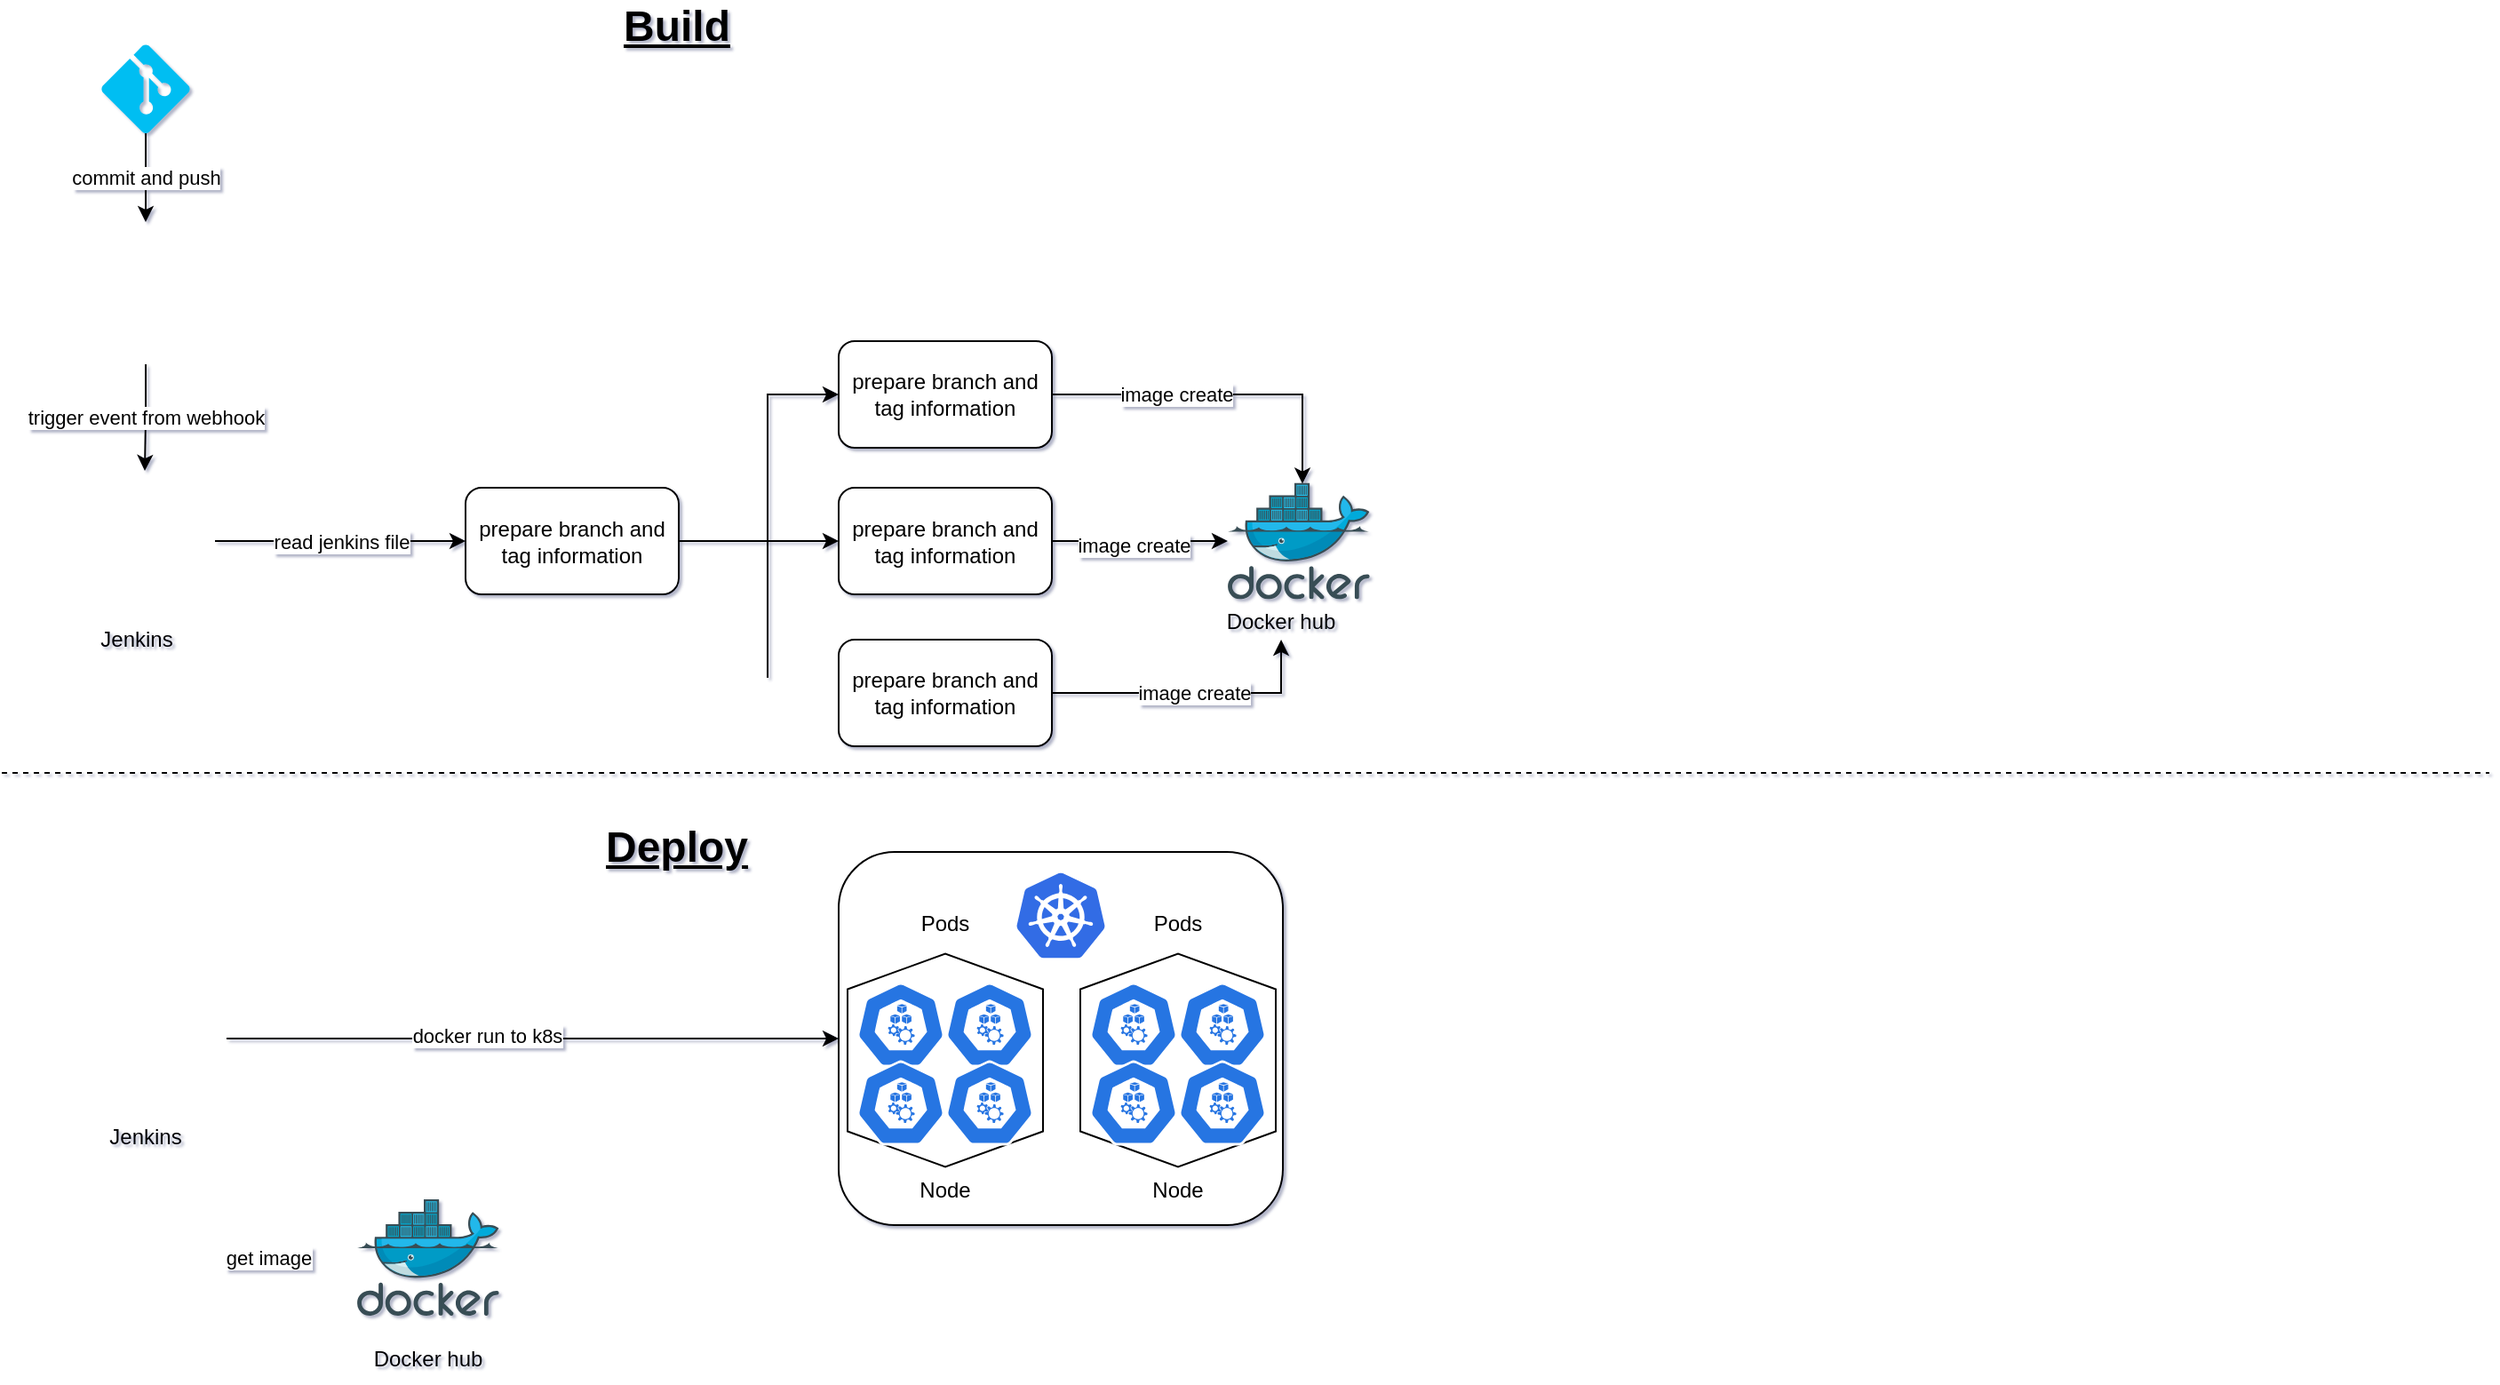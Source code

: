 <mxfile version="13.10.6" type="github"><diagram id="Y3yRvs9Tr7HNMY1S09eI" name="Page-1"><mxGraphModel dx="2767" dy="760" grid="1" gridSize="10" guides="1" tooltips="1" connect="1" arrows="1" fold="1" page="1" pageScale="1" pageWidth="827" pageHeight="1169" background="none" math="0" shadow="1"><root><mxCell id="0"/><mxCell id="1" parent="0"/><mxCell id="cCi0xss9A6dfBLPzsaxl-58" value="commit and push&lt;br&gt;" style="edgeStyle=orthogonalEdgeStyle;rounded=0;orthogonalLoop=1;jettySize=auto;html=1;" edge="1" parent="1" source="cCi0xss9A6dfBLPzsaxl-59" target="cCi0xss9A6dfBLPzsaxl-61"><mxGeometry relative="1" as="geometry"><mxPoint as="offset"/></mxGeometry></mxCell><mxCell id="cCi0xss9A6dfBLPzsaxl-59" value="" style="verticalLabelPosition=bottom;html=1;verticalAlign=top;align=center;strokeColor=none;fillColor=#00BEF2;shape=mxgraph.azure.git_repository;" vertex="1" parent="1"><mxGeometry x="-1344" y="30" width="50" height="50" as="geometry"/></mxCell><mxCell id="cCi0xss9A6dfBLPzsaxl-60" value="trigger event from webhook&lt;br&gt;" style="edgeStyle=orthogonalEdgeStyle;rounded=0;orthogonalLoop=1;jettySize=auto;html=1;" edge="1" parent="1" source="cCi0xss9A6dfBLPzsaxl-61" target="cCi0xss9A6dfBLPzsaxl-63"><mxGeometry relative="1" as="geometry"/></mxCell><mxCell id="cCi0xss9A6dfBLPzsaxl-61" value="" style="shape=image;html=1;verticalAlign=top;verticalLabelPosition=bottom;labelBackgroundColor=#ffffff;imageAspect=0;aspect=fixed;image=https://cdn2.iconfinder.com/data/icons/social-icons-circular-color/512/github-128.png" vertex="1" parent="1"><mxGeometry x="-1359" y="130" width="80" height="80" as="geometry"/></mxCell><mxCell id="cCi0xss9A6dfBLPzsaxl-62" value="read jenkins file" style="edgeStyle=orthogonalEdgeStyle;rounded=0;orthogonalLoop=1;jettySize=auto;html=1;" edge="1" parent="1" source="cCi0xss9A6dfBLPzsaxl-63" target="cCi0xss9A6dfBLPzsaxl-68"><mxGeometry relative="1" as="geometry"/></mxCell><mxCell id="cCi0xss9A6dfBLPzsaxl-63" value="" style="shape=image;html=1;verticalAlign=top;verticalLabelPosition=bottom;labelBackgroundColor=#ffffff;imageAspect=0;aspect=fixed;image=https://cdn4.iconfinder.com/data/icons/logos-brands-5/24/jenkins-128.png" vertex="1" parent="1"><mxGeometry x="-1359" y="270" width="79" height="79" as="geometry"/></mxCell><mxCell id="cCi0xss9A6dfBLPzsaxl-64" value="" style="aspect=fixed;html=1;points=[];align=center;image;fontSize=12;image=img/lib/mscae/Docker.svg;" vertex="1" parent="1"><mxGeometry x="-710" y="276.75" width="79.88" height="65.5" as="geometry"/></mxCell><mxCell id="cCi0xss9A6dfBLPzsaxl-65" value="" style="edgeStyle=orthogonalEdgeStyle;rounded=0;orthogonalLoop=1;jettySize=auto;html=1;" edge="1" parent="1" source="cCi0xss9A6dfBLPzsaxl-68" target="cCi0xss9A6dfBLPzsaxl-72"><mxGeometry relative="1" as="geometry"/></mxCell><mxCell id="cCi0xss9A6dfBLPzsaxl-66" style="edgeStyle=orthogonalEdgeStyle;rounded=0;orthogonalLoop=1;jettySize=auto;html=1;entryX=0;entryY=0.5;entryDx=0;entryDy=0;" edge="1" parent="1" source="cCi0xss9A6dfBLPzsaxl-68" target="cCi0xss9A6dfBLPzsaxl-70"><mxGeometry relative="1" as="geometry"><Array as="points"><mxPoint x="-969" y="310"/><mxPoint x="-969" y="227"/></Array></mxGeometry></mxCell><mxCell id="cCi0xss9A6dfBLPzsaxl-67" style="edgeStyle=orthogonalEdgeStyle;rounded=0;orthogonalLoop=1;jettySize=auto;html=1;entryX=0;entryY=0.5;entryDx=0;entryDy=0;" edge="1" parent="1" source="cCi0xss9A6dfBLPzsaxl-68"><mxGeometry relative="1" as="geometry"><Array as="points"><mxPoint x="-969" y="310"/><mxPoint x="-969" y="392"/></Array><mxPoint x="-929.0" y="392" as="targetPoint"/></mxGeometry></mxCell><mxCell id="cCi0xss9A6dfBLPzsaxl-68" value="prepare branch and tag information" style="rounded=1;whiteSpace=wrap;html=1;" vertex="1" parent="1"><mxGeometry x="-1139" y="279.5" width="120" height="60" as="geometry"/></mxCell><mxCell id="cCi0xss9A6dfBLPzsaxl-69" style="edgeStyle=orthogonalEdgeStyle;rounded=0;orthogonalLoop=1;jettySize=auto;html=1;entryX=0.526;entryY=0.008;entryDx=0;entryDy=0;entryPerimeter=0;" edge="1" parent="1" source="cCi0xss9A6dfBLPzsaxl-70" target="cCi0xss9A6dfBLPzsaxl-64"><mxGeometry relative="1" as="geometry"/></mxCell><mxCell id="cCi0xss9A6dfBLPzsaxl-90" value="image create" style="edgeLabel;html=1;align=center;verticalAlign=middle;resizable=0;points=[];" vertex="1" connectable="0" parent="cCi0xss9A6dfBLPzsaxl-69"><mxGeometry x="-0.493" y="2" relative="1" as="geometry"><mxPoint x="20.76" y="1.94" as="offset"/></mxGeometry></mxCell><mxCell id="cCi0xss9A6dfBLPzsaxl-70" value="prepare branch and tag information" style="rounded=1;whiteSpace=wrap;html=1;" vertex="1" parent="1"><mxGeometry x="-929" y="197" width="120" height="60" as="geometry"/></mxCell><mxCell id="cCi0xss9A6dfBLPzsaxl-78" style="edgeStyle=orthogonalEdgeStyle;rounded=0;orthogonalLoop=1;jettySize=auto;html=1;" edge="1" parent="1" source="cCi0xss9A6dfBLPzsaxl-72" target="cCi0xss9A6dfBLPzsaxl-64"><mxGeometry relative="1" as="geometry"/></mxCell><mxCell id="cCi0xss9A6dfBLPzsaxl-92" value="image create" style="edgeLabel;html=1;align=center;verticalAlign=middle;resizable=0;points=[];" vertex="1" connectable="0" parent="cCi0xss9A6dfBLPzsaxl-78"><mxGeometry x="-0.08" y="-2" relative="1" as="geometry"><mxPoint as="offset"/></mxGeometry></mxCell><mxCell id="cCi0xss9A6dfBLPzsaxl-72" value="prepare branch and tag information" style="rounded=1;whiteSpace=wrap;html=1;" vertex="1" parent="1"><mxGeometry x="-929" y="279.5" width="120" height="60" as="geometry"/></mxCell><mxCell id="cCi0xss9A6dfBLPzsaxl-91" value="image create" style="edgeStyle=orthogonalEdgeStyle;rounded=0;orthogonalLoop=1;jettySize=auto;html=1;entryX=0.5;entryY=1;entryDx=0;entryDy=0;" edge="1" parent="1" source="cCi0xss9A6dfBLPzsaxl-74" target="cCi0xss9A6dfBLPzsaxl-75"><mxGeometry relative="1" as="geometry"/></mxCell><mxCell id="cCi0xss9A6dfBLPzsaxl-74" value="prepare branch and tag information" style="rounded=1;whiteSpace=wrap;html=1;" vertex="1" parent="1"><mxGeometry x="-929" y="365" width="120" height="60" as="geometry"/></mxCell><mxCell id="cCi0xss9A6dfBLPzsaxl-75" value="Docker hub&lt;br&gt;" style="text;html=1;strokeColor=none;fillColor=none;align=center;verticalAlign=middle;whiteSpace=wrap;rounded=0;" vertex="1" parent="1"><mxGeometry x="-720.0" y="345" width="80.06" height="20" as="geometry"/></mxCell><mxCell id="cCi0xss9A6dfBLPzsaxl-79" value="Jenkins&lt;br&gt;" style="text;html=1;strokeColor=none;fillColor=none;align=center;verticalAlign=middle;whiteSpace=wrap;rounded=0;" vertex="1" parent="1"><mxGeometry x="-1344" y="355" width="40" height="20" as="geometry"/></mxCell><mxCell id="cCi0xss9A6dfBLPzsaxl-80" value="&lt;font style=&quot;font-size: 24px&quot;&gt;&lt;b&gt;&lt;u&gt;Build&lt;/u&gt;&lt;/b&gt;&lt;/font&gt;" style="text;html=1;strokeColor=none;fillColor=none;align=center;verticalAlign=middle;whiteSpace=wrap;rounded=0;" vertex="1" parent="1"><mxGeometry x="-1040" y="10" width="40" height="20" as="geometry"/></mxCell><mxCell id="cCi0xss9A6dfBLPzsaxl-119" style="edgeStyle=orthogonalEdgeStyle;rounded=0;orthogonalLoop=1;jettySize=auto;html=1;entryX=0;entryY=0.5;entryDx=0;entryDy=0;" edge="1" parent="1" source="cCi0xss9A6dfBLPzsaxl-81" target="cCi0xss9A6dfBLPzsaxl-89"><mxGeometry relative="1" as="geometry"/></mxCell><mxCell id="cCi0xss9A6dfBLPzsaxl-120" value="docker run to k8s" style="edgeLabel;html=1;align=center;verticalAlign=middle;resizable=0;points=[];" vertex="1" connectable="0" parent="cCi0xss9A6dfBLPzsaxl-119"><mxGeometry x="-0.114" y="2" relative="1" as="geometry"><mxPoint as="offset"/></mxGeometry></mxCell><mxCell id="cCi0xss9A6dfBLPzsaxl-81" value="" style="shape=image;html=1;verticalAlign=top;verticalLabelPosition=bottom;labelBackgroundColor=#ffffff;imageAspect=0;aspect=fixed;image=https://cdn4.iconfinder.com/data/icons/logos-brands-5/24/jenkins-128.png" vertex="1" parent="1"><mxGeometry x="-1363.5" y="550" width="79" height="79" as="geometry"/></mxCell><mxCell id="cCi0xss9A6dfBLPzsaxl-117" value="get image" style="edgeStyle=orthogonalEdgeStyle;rounded=0;orthogonalLoop=1;jettySize=auto;html=1;entryX=0.001;entryY=0.503;entryDx=0;entryDy=0;entryPerimeter=0;" edge="1" parent="1" source="cCi0xss9A6dfBLPzsaxl-82" target="cCi0xss9A6dfBLPzsaxl-87"><mxGeometry x="0.435" relative="1" as="geometry"><Array as="points"><mxPoint x="-1319" y="713"/></Array><mxPoint as="offset"/></mxGeometry></mxCell><mxCell id="cCi0xss9A6dfBLPzsaxl-82" value="Jenkins&lt;br&gt;" style="text;html=1;strokeColor=none;fillColor=none;align=center;verticalAlign=middle;whiteSpace=wrap;rounded=0;" vertex="1" parent="1"><mxGeometry x="-1339.5" y="635.25" width="40" height="20" as="geometry"/></mxCell><mxCell id="cCi0xss9A6dfBLPzsaxl-83" value="&lt;font style=&quot;font-size: 24px&quot;&gt;&lt;b&gt;&lt;u&gt;Deploy&lt;/u&gt;&lt;/b&gt;&lt;/font&gt;" style="text;html=1;strokeColor=none;fillColor=none;align=center;verticalAlign=middle;whiteSpace=wrap;rounded=0;" vertex="1" parent="1"><mxGeometry x="-1040" y="472" width="40" height="20" as="geometry"/></mxCell><mxCell id="cCi0xss9A6dfBLPzsaxl-86" value="" style="endArrow=none;dashed=1;html=1;" edge="1" parent="1"><mxGeometry width="50" height="50" relative="1" as="geometry"><mxPoint x="-1400" y="440" as="sourcePoint"/><mxPoint y="440" as="targetPoint"/></mxGeometry></mxCell><mxCell id="cCi0xss9A6dfBLPzsaxl-87" value="" style="aspect=fixed;html=1;points=[];align=center;image;fontSize=12;image=img/lib/mscae/Docker.svg;" vertex="1" parent="1"><mxGeometry x="-1200" y="680" width="79.88" height="65.5" as="geometry"/></mxCell><mxCell id="cCi0xss9A6dfBLPzsaxl-88" value="Docker hub&lt;br&gt;" style="text;html=1;strokeColor=none;fillColor=none;align=center;verticalAlign=middle;whiteSpace=wrap;rounded=0;" vertex="1" parent="1"><mxGeometry x="-1200.18" y="760" width="80.06" height="20" as="geometry"/></mxCell><mxCell id="cCi0xss9A6dfBLPzsaxl-89" value="" style="rounded=1;whiteSpace=wrap;html=1;" vertex="1" parent="1"><mxGeometry x="-929" y="484.5" width="250" height="210" as="geometry"/></mxCell><mxCell id="cCi0xss9A6dfBLPzsaxl-95" value="" style="aspect=fixed;html=1;points=[];align=center;image;fontSize=12;image=img/lib/mscae/Kubernetes.svg;" vertex="1" parent="1"><mxGeometry x="-829" y="496.25" width="50" height="48" as="geometry"/></mxCell><mxCell id="cCi0xss9A6dfBLPzsaxl-99" value="" style="shape=hexagon;perimeter=hexagonPerimeter2;whiteSpace=wrap;html=1;fixedSize=1;rotation=90;" vertex="1" parent="1"><mxGeometry x="-929" y="546.75" width="120" height="110" as="geometry"/></mxCell><mxCell id="cCi0xss9A6dfBLPzsaxl-101" value="" style="html=1;dashed=0;whitespace=wrap;fillColor=#2875E2;strokeColor=#ffffff;points=[[0.005,0.63,0],[0.1,0.2,0],[0.9,0.2,0],[0.5,0,0],[0.995,0.63,0],[0.72,0.99,0],[0.5,1,0],[0.28,0.99,0]];shape=mxgraph.kubernetes.icon;prIcon=node" vertex="1" parent="1"><mxGeometry x="-919" y="557.75" width="50" height="48" as="geometry"/></mxCell><mxCell id="cCi0xss9A6dfBLPzsaxl-102" value="" style="html=1;dashed=0;whitespace=wrap;fillColor=#2875E2;strokeColor=#ffffff;points=[[0.005,0.63,0],[0.1,0.2,0],[0.9,0.2,0],[0.5,0,0],[0.995,0.63,0],[0.72,0.99,0],[0.5,1,0],[0.28,0.99,0]];shape=mxgraph.kubernetes.icon;prIcon=node" vertex="1" parent="1"><mxGeometry x="-869" y="557.75" width="50" height="48" as="geometry"/></mxCell><mxCell id="cCi0xss9A6dfBLPzsaxl-103" value="" style="html=1;dashed=0;whitespace=wrap;fillColor=#2875E2;strokeColor=#ffffff;points=[[0.005,0.63,0],[0.1,0.2,0],[0.9,0.2,0],[0.5,0,0],[0.995,0.63,0],[0.72,0.99,0],[0.5,1,0],[0.28,0.99,0]];shape=mxgraph.kubernetes.icon;prIcon=node" vertex="1" parent="1"><mxGeometry x="-919" y="601.75" width="50" height="48" as="geometry"/></mxCell><mxCell id="cCi0xss9A6dfBLPzsaxl-105" value="" style="html=1;dashed=0;whitespace=wrap;fillColor=#2875E2;strokeColor=#ffffff;points=[[0.005,0.63,0],[0.1,0.2,0],[0.9,0.2,0],[0.5,0,0],[0.995,0.63,0],[0.72,0.99,0],[0.5,1,0],[0.28,0.99,0]];shape=mxgraph.kubernetes.icon;prIcon=node" vertex="1" parent="1"><mxGeometry x="-869" y="601.75" width="50" height="48" as="geometry"/></mxCell><mxCell id="cCi0xss9A6dfBLPzsaxl-106" value="Pods" style="text;html=1;strokeColor=none;fillColor=none;align=center;verticalAlign=middle;whiteSpace=wrap;rounded=0;" vertex="1" parent="1"><mxGeometry x="-889" y="514.5" width="40" height="20" as="geometry"/></mxCell><mxCell id="cCi0xss9A6dfBLPzsaxl-107" value="" style="shape=hexagon;perimeter=hexagonPerimeter2;whiteSpace=wrap;html=1;fixedSize=1;rotation=90;" vertex="1" parent="1"><mxGeometry x="-798" y="546.75" width="120" height="110" as="geometry"/></mxCell><mxCell id="cCi0xss9A6dfBLPzsaxl-108" value="" style="html=1;dashed=0;whitespace=wrap;fillColor=#2875E2;strokeColor=#ffffff;points=[[0.005,0.63,0],[0.1,0.2,0],[0.9,0.2,0],[0.5,0,0],[0.995,0.63,0],[0.72,0.99,0],[0.5,1,0],[0.28,0.99,0]];shape=mxgraph.kubernetes.icon;prIcon=node" vertex="1" parent="1"><mxGeometry x="-788" y="557.75" width="50" height="48" as="geometry"/></mxCell><mxCell id="cCi0xss9A6dfBLPzsaxl-109" value="" style="html=1;dashed=0;whitespace=wrap;fillColor=#2875E2;strokeColor=#ffffff;points=[[0.005,0.63,0],[0.1,0.2,0],[0.9,0.2,0],[0.5,0,0],[0.995,0.63,0],[0.72,0.99,0],[0.5,1,0],[0.28,0.99,0]];shape=mxgraph.kubernetes.icon;prIcon=node" vertex="1" parent="1"><mxGeometry x="-738" y="557.75" width="50" height="48" as="geometry"/></mxCell><mxCell id="cCi0xss9A6dfBLPzsaxl-110" value="" style="html=1;dashed=0;whitespace=wrap;fillColor=#2875E2;strokeColor=#ffffff;points=[[0.005,0.63,0],[0.1,0.2,0],[0.9,0.2,0],[0.5,0,0],[0.995,0.63,0],[0.72,0.99,0],[0.5,1,0],[0.28,0.99,0]];shape=mxgraph.kubernetes.icon;prIcon=node" vertex="1" parent="1"><mxGeometry x="-788" y="601.75" width="50" height="48" as="geometry"/></mxCell><mxCell id="cCi0xss9A6dfBLPzsaxl-111" value="" style="html=1;dashed=0;whitespace=wrap;fillColor=#2875E2;strokeColor=#ffffff;points=[[0.005,0.63,0],[0.1,0.2,0],[0.9,0.2,0],[0.5,0,0],[0.995,0.63,0],[0.72,0.99,0],[0.5,1,0],[0.28,0.99,0]];shape=mxgraph.kubernetes.icon;prIcon=node" vertex="1" parent="1"><mxGeometry x="-738" y="601.75" width="50" height="48" as="geometry"/></mxCell><mxCell id="cCi0xss9A6dfBLPzsaxl-112" value="Pods" style="text;html=1;strokeColor=none;fillColor=none;align=center;verticalAlign=middle;whiteSpace=wrap;rounded=0;" vertex="1" parent="1"><mxGeometry x="-758" y="514.5" width="40" height="20" as="geometry"/></mxCell><mxCell id="cCi0xss9A6dfBLPzsaxl-113" value="Node" style="text;html=1;strokeColor=none;fillColor=none;align=center;verticalAlign=middle;whiteSpace=wrap;rounded=0;" vertex="1" parent="1"><mxGeometry x="-889" y="664.5" width="40" height="20" as="geometry"/></mxCell><mxCell id="cCi0xss9A6dfBLPzsaxl-114" value="Node" style="text;html=1;strokeColor=none;fillColor=none;align=center;verticalAlign=middle;whiteSpace=wrap;rounded=0;" vertex="1" parent="1"><mxGeometry x="-758" y="664.5" width="40" height="20" as="geometry"/></mxCell></root></mxGraphModel></diagram></mxfile>